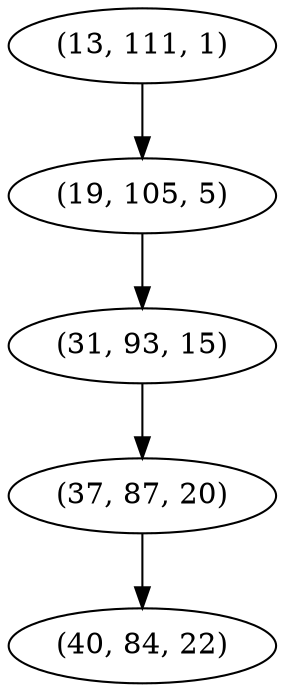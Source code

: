 digraph tree {
    "(13, 111, 1)";
    "(19, 105, 5)";
    "(31, 93, 15)";
    "(37, 87, 20)";
    "(40, 84, 22)";
    "(13, 111, 1)" -> "(19, 105, 5)";
    "(19, 105, 5)" -> "(31, 93, 15)";
    "(31, 93, 15)" -> "(37, 87, 20)";
    "(37, 87, 20)" -> "(40, 84, 22)";
}
